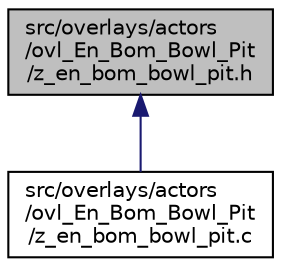 digraph "src/overlays/actors/ovl_En_Bom_Bowl_Pit/z_en_bom_bowl_pit.h"
{
 // LATEX_PDF_SIZE
  edge [fontname="Helvetica",fontsize="10",labelfontname="Helvetica",labelfontsize="10"];
  node [fontname="Helvetica",fontsize="10",shape=record];
  Node1 [label="src/overlays/actors\l/ovl_En_Bom_Bowl_Pit\l/z_en_bom_bowl_pit.h",height=0.2,width=0.4,color="black", fillcolor="grey75", style="filled", fontcolor="black",tooltip=" "];
  Node1 -> Node2 [dir="back",color="midnightblue",fontsize="10",style="solid",fontname="Helvetica"];
  Node2 [label="src/overlays/actors\l/ovl_En_Bom_Bowl_Pit\l/z_en_bom_bowl_pit.c",height=0.2,width=0.4,color="black", fillcolor="white", style="filled",URL="$d6/dba/z__en__bom__bowl__pit_8c.html",tooltip=" "];
}
